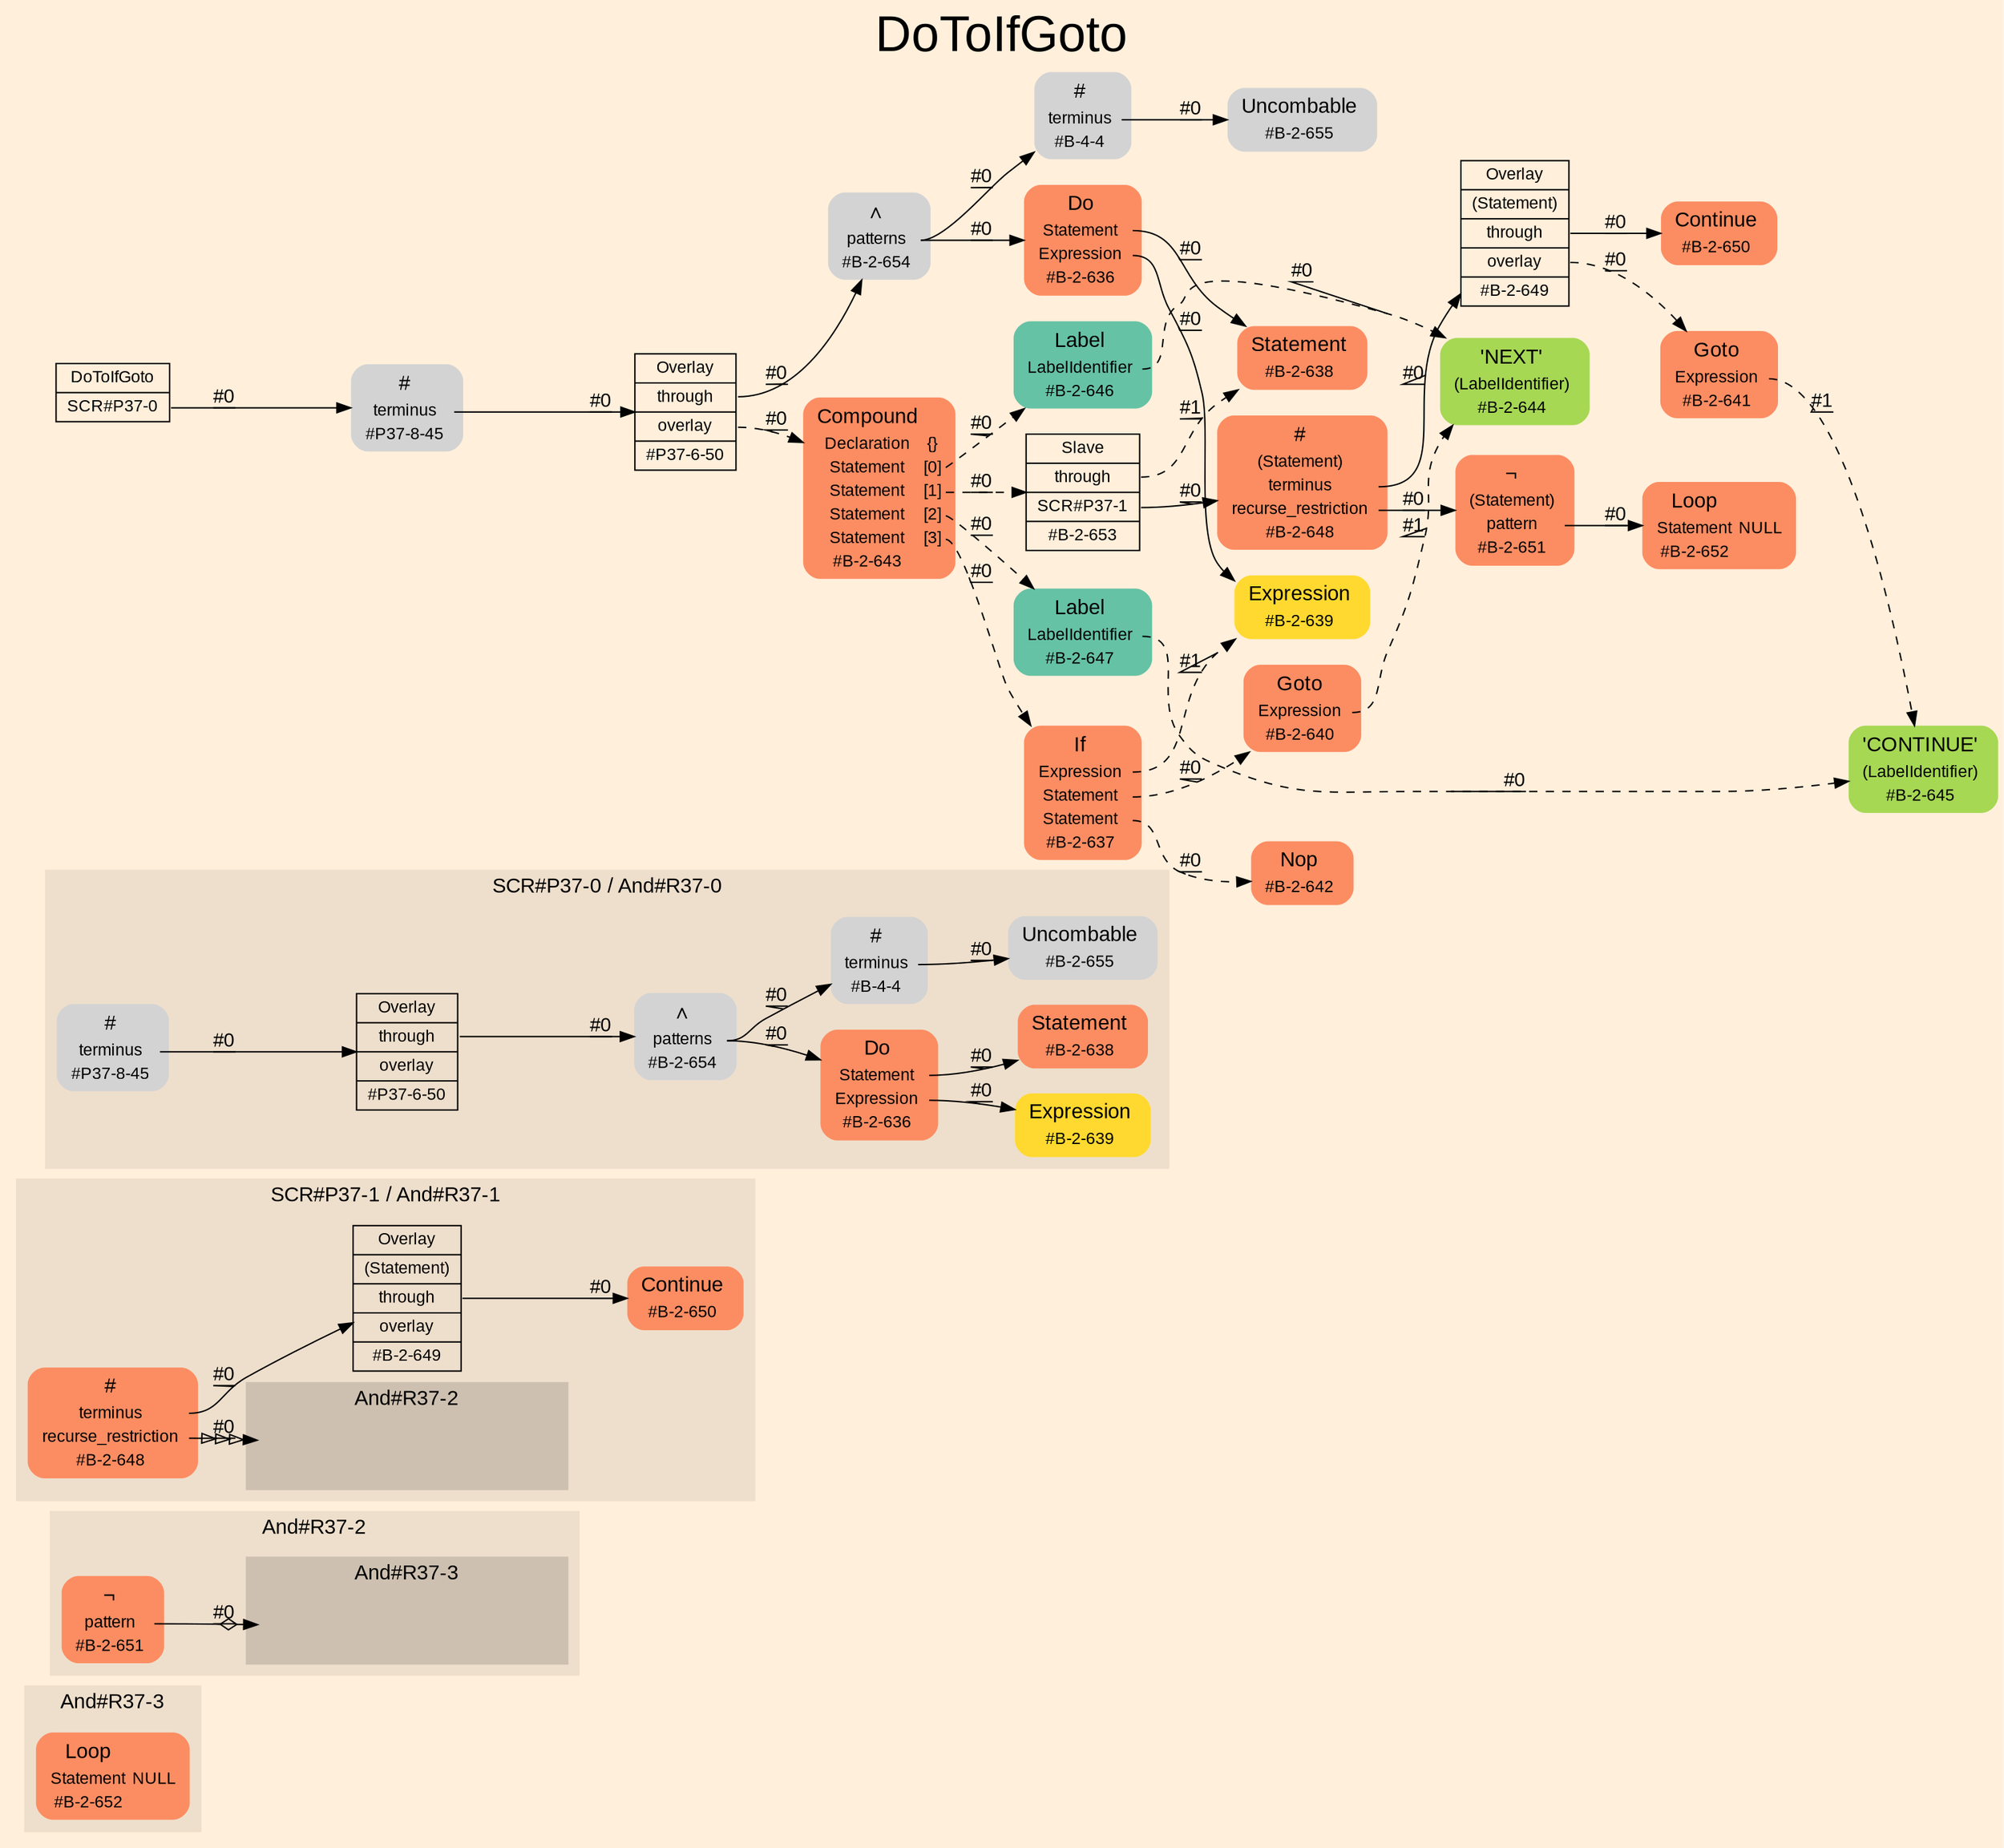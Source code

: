 digraph "DoToIfGoto" {
label = "DoToIfGoto"
labelloc = t
fontsize = "36"
graph [
    rankdir = "LR"
    ranksep = 0.3
    bgcolor = antiquewhite1
    color = black
    fontcolor = black
    fontname = "Arial"
];
node [
    fontname = "Arial"
];
edge [
    fontname = "Arial"
];

// -------------------- figure And#R37-3 --------------------
// -------- region And#R37-3 ----------
subgraph "clusterAnd#R37-3" {
    label = "And#R37-3"
    style = "filled"
    color = antiquewhite2
    fontsize = "15"
    "And#R37-3/#B-2-652" [
        // -------- block And#R37-3/#B-2-652 ----------
        shape = "plaintext"
        fillcolor = "/set28/2"
        label = <<TABLE BORDER="0" CELLBORDER="0" CELLSPACING="0">
         <TR><TD><FONT POINT-SIZE="15.0">Loop</FONT></TD><TD></TD></TR>
         <TR><TD>Statement</TD><TD PORT="port0">NULL</TD></TR>
         <TR><TD>#B-2-652</TD><TD PORT="port1"></TD></TR>
        </TABLE>>
        style = "rounded,filled"
        fontsize = "12"
    ];
    
}


// -------------------- figure And#R37-2 --------------------
// -------- region And#R37-2 ----------
subgraph "clusterAnd#R37-2" {
    label = "And#R37-2"
    style = "filled"
    color = antiquewhite2
    fontsize = "15"
    "And#R37-2/#B-2-651" [
        // -------- block And#R37-2/#B-2-651 ----------
        shape = "plaintext"
        fillcolor = "/set28/2"
        label = <<TABLE BORDER="0" CELLBORDER="0" CELLSPACING="0">
         <TR><TD><FONT POINT-SIZE="15.0">¬</FONT></TD><TD></TD></TR>
         <TR><TD>pattern</TD><TD PORT="port0"></TD></TR>
         <TR><TD>#B-2-651</TD><TD PORT="port1"></TD></TR>
        </TABLE>>
        style = "rounded,filled"
        fontsize = "12"
    ];
    
    // -------- region And#R37-2/And#R37-3 ----------
    subgraph "clusterAnd#R37-2/And#R37-3" {
        label = "And#R37-3"
        style = "filled"
        color = antiquewhite3
        fontsize = "15"
        "And#R37-2/And#R37-3/#B-2-652" [
            // -------- block And#R37-2/And#R37-3/#B-2-652 ----------
            shape = none
            fillcolor = "/set28/2"
            style = "invisible"
        ];
        
    }
    
}

"And#R37-2/#B-2-651":port0 -> "And#R37-2/And#R37-3/#B-2-652" [
    arrowhead="normalnoneodiamond"
    label = "#0"
    decorate = true
    color = black
    fontcolor = black
];


// -------------------- figure And#R37-1 --------------------
// -------- region And#R37-1 ----------
subgraph "clusterAnd#R37-1" {
    label = "SCR#P37-1 / And#R37-1"
    style = "filled"
    color = antiquewhite2
    fontsize = "15"
    "And#R37-1/#B-2-648" [
        // -------- block And#R37-1/#B-2-648 ----------
        shape = "plaintext"
        fillcolor = "/set28/2"
        label = <<TABLE BORDER="0" CELLBORDER="0" CELLSPACING="0">
         <TR><TD><FONT POINT-SIZE="15.0">#</FONT></TD><TD></TD></TR>
         <TR><TD>terminus</TD><TD PORT="port0"></TD></TR>
         <TR><TD>recurse_restriction</TD><TD PORT="port1"></TD></TR>
         <TR><TD>#B-2-648</TD><TD PORT="port2"></TD></TR>
        </TABLE>>
        style = "rounded,filled"
        fontsize = "12"
    ];
    
    "And#R37-1/#B-2-650" [
        // -------- block And#R37-1/#B-2-650 ----------
        shape = "plaintext"
        fillcolor = "/set28/2"
        label = <<TABLE BORDER="0" CELLBORDER="0" CELLSPACING="0">
         <TR><TD><FONT POINT-SIZE="15.0">Continue</FONT></TD><TD></TD></TR>
         <TR><TD>#B-2-650</TD><TD PORT="port0"></TD></TR>
        </TABLE>>
        style = "rounded,filled"
        fontsize = "12"
    ];
    
    "And#R37-1/#B-2-649" [
        // -------- block And#R37-1/#B-2-649 ----------
        shape = "record"
        fillcolor = antiquewhite2
        label = "<fixed> Overlay | <port0> (Statement) | <port1> through | <port2> overlay | <port3> #B-2-649"
        style = "filled"
        fontsize = "12"
        color = black
        fontcolor = black
    ];
    
    // -------- region And#R37-1/And#R37-2 ----------
    subgraph "clusterAnd#R37-1/And#R37-2" {
        label = "And#R37-2"
        style = "filled"
        color = antiquewhite3
        fontsize = "15"
        "And#R37-1/And#R37-2/#B-2-651" [
            // -------- block And#R37-1/And#R37-2/#B-2-651 ----------
            shape = none
            fillcolor = "/set28/2"
            style = "invisible"
        ];
        
    }
    
}

"And#R37-1/#B-2-648":port0 -> "And#R37-1/#B-2-649" [
    label = "#0"
    decorate = true
    color = black
    fontcolor = black
];

"And#R37-1/#B-2-648":port1 -> "And#R37-1/And#R37-2/#B-2-651" [
    arrowhead="normalonormalonormalonormal"
    label = "#0"
    decorate = true
    color = black
    fontcolor = black
];

"And#R37-1/#B-2-649":port1 -> "And#R37-1/#B-2-650" [
    label = "#0"
    decorate = true
    color = black
    fontcolor = black
];


// -------------------- figure And#R37-0 --------------------
// -------- region And#R37-0 ----------
subgraph "clusterAnd#R37-0" {
    label = "SCR#P37-0 / And#R37-0"
    style = "filled"
    color = antiquewhite2
    fontsize = "15"
    "And#R37-0/#B-2-639" [
        // -------- block And#R37-0/#B-2-639 ----------
        shape = "plaintext"
        fillcolor = "/set28/6"
        label = <<TABLE BORDER="0" CELLBORDER="0" CELLSPACING="0">
         <TR><TD><FONT POINT-SIZE="15.0">Expression</FONT></TD><TD></TD></TR>
         <TR><TD>#B-2-639</TD><TD PORT="port0"></TD></TR>
        </TABLE>>
        style = "rounded,filled"
        fontsize = "12"
    ];
    
    "And#R37-0/#B-2-636" [
        // -------- block And#R37-0/#B-2-636 ----------
        shape = "plaintext"
        fillcolor = "/set28/2"
        label = <<TABLE BORDER="0" CELLBORDER="0" CELLSPACING="0">
         <TR><TD><FONT POINT-SIZE="15.0">Do</FONT></TD><TD></TD></TR>
         <TR><TD>Statement</TD><TD PORT="port0"></TD></TR>
         <TR><TD>Expression</TD><TD PORT="port1"></TD></TR>
         <TR><TD>#B-2-636</TD><TD PORT="port2"></TD></TR>
        </TABLE>>
        style = "rounded,filled"
        fontsize = "12"
    ];
    
    "And#R37-0/#B-2-638" [
        // -------- block And#R37-0/#B-2-638 ----------
        shape = "plaintext"
        fillcolor = "/set28/2"
        label = <<TABLE BORDER="0" CELLBORDER="0" CELLSPACING="0">
         <TR><TD><FONT POINT-SIZE="15.0">Statement</FONT></TD><TD></TD></TR>
         <TR><TD>#B-2-638</TD><TD PORT="port0"></TD></TR>
        </TABLE>>
        style = "rounded,filled"
        fontsize = "12"
    ];
    
    "And#R37-0/#B-2-654" [
        // -------- block And#R37-0/#B-2-654 ----------
        shape = "plaintext"
        label = <<TABLE BORDER="0" CELLBORDER="0" CELLSPACING="0">
         <TR><TD><FONT POINT-SIZE="15.0">∧</FONT></TD><TD></TD></TR>
         <TR><TD>patterns</TD><TD PORT="port0"></TD></TR>
         <TR><TD>#B-2-654</TD><TD PORT="port1"></TD></TR>
        </TABLE>>
        style = "rounded,filled"
        fontsize = "12"
    ];
    
    "And#R37-0/#P37-8-45" [
        // -------- block And#R37-0/#P37-8-45 ----------
        shape = "plaintext"
        label = <<TABLE BORDER="0" CELLBORDER="0" CELLSPACING="0">
         <TR><TD><FONT POINT-SIZE="15.0">#</FONT></TD><TD></TD></TR>
         <TR><TD>terminus</TD><TD PORT="port0"></TD></TR>
         <TR><TD>#P37-8-45</TD><TD PORT="port1"></TD></TR>
        </TABLE>>
        style = "rounded,filled"
        fontsize = "12"
    ];
    
    "And#R37-0/#P37-6-50" [
        // -------- block And#R37-0/#P37-6-50 ----------
        shape = "record"
        fillcolor = antiquewhite2
        label = "<fixed> Overlay | <port0> through | <port1> overlay | <port2> #P37-6-50"
        style = "filled"
        fontsize = "12"
        color = black
        fontcolor = black
    ];
    
    "And#R37-0/#B-4-4" [
        // -------- block And#R37-0/#B-4-4 ----------
        shape = "plaintext"
        label = <<TABLE BORDER="0" CELLBORDER="0" CELLSPACING="0">
         <TR><TD><FONT POINT-SIZE="15.0">#</FONT></TD><TD></TD></TR>
         <TR><TD>terminus</TD><TD PORT="port0"></TD></TR>
         <TR><TD>#B-4-4</TD><TD PORT="port1"></TD></TR>
        </TABLE>>
        style = "rounded,filled"
        fontsize = "12"
    ];
    
    "And#R37-0/#B-2-655" [
        // -------- block And#R37-0/#B-2-655 ----------
        shape = "plaintext"
        label = <<TABLE BORDER="0" CELLBORDER="0" CELLSPACING="0">
         <TR><TD><FONT POINT-SIZE="15.0">Uncombable</FONT></TD><TD></TD></TR>
         <TR><TD>#B-2-655</TD><TD PORT="port0"></TD></TR>
        </TABLE>>
        style = "rounded,filled"
        fontsize = "12"
    ];
    
}

"And#R37-0/#B-2-636":port0 -> "And#R37-0/#B-2-638" [
    label = "#0"
    decorate = true
    color = black
    fontcolor = black
];

"And#R37-0/#B-2-636":port1 -> "And#R37-0/#B-2-639" [
    label = "#0"
    decorate = true
    color = black
    fontcolor = black
];

"And#R37-0/#B-2-654":port0 -> "And#R37-0/#B-2-636" [
    label = "#0"
    decorate = true
    color = black
    fontcolor = black
];

"And#R37-0/#B-2-654":port0 -> "And#R37-0/#B-4-4" [
    label = "#0"
    decorate = true
    color = black
    fontcolor = black
];

"And#R37-0/#P37-8-45":port0 -> "And#R37-0/#P37-6-50" [
    label = "#0"
    decorate = true
    color = black
    fontcolor = black
];

"And#R37-0/#P37-6-50":port0 -> "And#R37-0/#B-2-654" [
    label = "#0"
    decorate = true
    color = black
    fontcolor = black
];

"And#R37-0/#B-4-4":port0 -> "And#R37-0/#B-2-655" [
    label = "#0"
    decorate = true
    color = black
    fontcolor = black
];


// -------------------- transformation figure --------------------
"CR#P37-0" [
    // -------- block CR#P37-0 ----------
    shape = "record"
    fillcolor = antiquewhite1
    label = "<fixed> DoToIfGoto | <port0> SCR#P37-0"
    style = "filled"
    fontsize = "12"
    color = black
    fontcolor = black
];

"#P37-8-45" [
    // -------- block #P37-8-45 ----------
    shape = "plaintext"
    label = <<TABLE BORDER="0" CELLBORDER="0" CELLSPACING="0">
     <TR><TD><FONT POINT-SIZE="15.0">#</FONT></TD><TD></TD></TR>
     <TR><TD>terminus</TD><TD PORT="port0"></TD></TR>
     <TR><TD>#P37-8-45</TD><TD PORT="port1"></TD></TR>
    </TABLE>>
    style = "rounded,filled"
    fontsize = "12"
];

"#P37-6-50" [
    // -------- block #P37-6-50 ----------
    shape = "record"
    fillcolor = antiquewhite1
    label = "<fixed> Overlay | <port0> through | <port1> overlay | <port2> #P37-6-50"
    style = "filled"
    fontsize = "12"
    color = black
    fontcolor = black
];

"#B-2-654" [
    // -------- block #B-2-654 ----------
    shape = "plaintext"
    label = <<TABLE BORDER="0" CELLBORDER="0" CELLSPACING="0">
     <TR><TD><FONT POINT-SIZE="15.0">∧</FONT></TD><TD></TD></TR>
     <TR><TD>patterns</TD><TD PORT="port0"></TD></TR>
     <TR><TD>#B-2-654</TD><TD PORT="port1"></TD></TR>
    </TABLE>>
    style = "rounded,filled"
    fontsize = "12"
];

"#B-2-636" [
    // -------- block #B-2-636 ----------
    shape = "plaintext"
    fillcolor = "/set28/2"
    label = <<TABLE BORDER="0" CELLBORDER="0" CELLSPACING="0">
     <TR><TD><FONT POINT-SIZE="15.0">Do</FONT></TD><TD></TD></TR>
     <TR><TD>Statement</TD><TD PORT="port0"></TD></TR>
     <TR><TD>Expression</TD><TD PORT="port1"></TD></TR>
     <TR><TD>#B-2-636</TD><TD PORT="port2"></TD></TR>
    </TABLE>>
    style = "rounded,filled"
    fontsize = "12"
];

"#B-2-638" [
    // -------- block #B-2-638 ----------
    shape = "plaintext"
    fillcolor = "/set28/2"
    label = <<TABLE BORDER="0" CELLBORDER="0" CELLSPACING="0">
     <TR><TD><FONT POINT-SIZE="15.0">Statement</FONT></TD><TD></TD></TR>
     <TR><TD>#B-2-638</TD><TD PORT="port0"></TD></TR>
    </TABLE>>
    style = "rounded,filled"
    fontsize = "12"
];

"#B-2-639" [
    // -------- block #B-2-639 ----------
    shape = "plaintext"
    fillcolor = "/set28/6"
    label = <<TABLE BORDER="0" CELLBORDER="0" CELLSPACING="0">
     <TR><TD><FONT POINT-SIZE="15.0">Expression</FONT></TD><TD></TD></TR>
     <TR><TD>#B-2-639</TD><TD PORT="port0"></TD></TR>
    </TABLE>>
    style = "rounded,filled"
    fontsize = "12"
];

"#B-4-4" [
    // -------- block #B-4-4 ----------
    shape = "plaintext"
    label = <<TABLE BORDER="0" CELLBORDER="0" CELLSPACING="0">
     <TR><TD><FONT POINT-SIZE="15.0">#</FONT></TD><TD></TD></TR>
     <TR><TD>terminus</TD><TD PORT="port0"></TD></TR>
     <TR><TD>#B-4-4</TD><TD PORT="port1"></TD></TR>
    </TABLE>>
    style = "rounded,filled"
    fontsize = "12"
];

"#B-2-655" [
    // -------- block #B-2-655 ----------
    shape = "plaintext"
    label = <<TABLE BORDER="0" CELLBORDER="0" CELLSPACING="0">
     <TR><TD><FONT POINT-SIZE="15.0">Uncombable</FONT></TD><TD></TD></TR>
     <TR><TD>#B-2-655</TD><TD PORT="port0"></TD></TR>
    </TABLE>>
    style = "rounded,filled"
    fontsize = "12"
];

"#B-2-643" [
    // -------- block #B-2-643 ----------
    shape = "plaintext"
    fillcolor = "/set28/2"
    label = <<TABLE BORDER="0" CELLBORDER="0" CELLSPACING="0">
     <TR><TD><FONT POINT-SIZE="15.0">Compound</FONT></TD><TD></TD></TR>
     <TR><TD>Declaration</TD><TD PORT="port0">{}</TD></TR>
     <TR><TD>Statement</TD><TD PORT="port1">[0]</TD></TR>
     <TR><TD>Statement</TD><TD PORT="port2">[1]</TD></TR>
     <TR><TD>Statement</TD><TD PORT="port3">[2]</TD></TR>
     <TR><TD>Statement</TD><TD PORT="port4">[3]</TD></TR>
     <TR><TD>#B-2-643</TD><TD PORT="port5"></TD></TR>
    </TABLE>>
    style = "rounded,filled"
    fontsize = "12"
];

"#B-2-646" [
    // -------- block #B-2-646 ----------
    shape = "plaintext"
    fillcolor = "/set28/1"
    label = <<TABLE BORDER="0" CELLBORDER="0" CELLSPACING="0">
     <TR><TD><FONT POINT-SIZE="15.0">Label</FONT></TD><TD></TD></TR>
     <TR><TD>LabelIdentifier</TD><TD PORT="port0"></TD></TR>
     <TR><TD>#B-2-646</TD><TD PORT="port1"></TD></TR>
    </TABLE>>
    style = "rounded,filled"
    fontsize = "12"
];

"#B-2-644" [
    // -------- block #B-2-644 ----------
    shape = "plaintext"
    fillcolor = "/set28/5"
    label = <<TABLE BORDER="0" CELLBORDER="0" CELLSPACING="0">
     <TR><TD><FONT POINT-SIZE="15.0">'NEXT'</FONT></TD><TD></TD></TR>
     <TR><TD>(LabelIdentifier)</TD><TD PORT="port0"></TD></TR>
     <TR><TD>#B-2-644</TD><TD PORT="port1"></TD></TR>
    </TABLE>>
    style = "rounded,filled"
    fontsize = "12"
];

"#B-2-653" [
    // -------- block #B-2-653 ----------
    shape = "record"
    fillcolor = antiquewhite1
    label = "<fixed> Slave | <port0> through | <port1> SCR#P37-1 | <port2> #B-2-653"
    style = "filled"
    fontsize = "12"
    color = black
    fontcolor = black
];

"#B-2-648" [
    // -------- block #B-2-648 ----------
    shape = "plaintext"
    fillcolor = "/set28/2"
    label = <<TABLE BORDER="0" CELLBORDER="0" CELLSPACING="0">
     <TR><TD><FONT POINT-SIZE="15.0">#</FONT></TD><TD></TD></TR>
     <TR><TD>(Statement)</TD><TD PORT="port0"></TD></TR>
     <TR><TD>terminus</TD><TD PORT="port1"></TD></TR>
     <TR><TD>recurse_restriction</TD><TD PORT="port2"></TD></TR>
     <TR><TD>#B-2-648</TD><TD PORT="port3"></TD></TR>
    </TABLE>>
    style = "rounded,filled"
    fontsize = "12"
];

"#B-2-649" [
    // -------- block #B-2-649 ----------
    shape = "record"
    fillcolor = antiquewhite1
    label = "<fixed> Overlay | <port0> (Statement) | <port1> through | <port2> overlay | <port3> #B-2-649"
    style = "filled"
    fontsize = "12"
    color = black
    fontcolor = black
];

"#B-2-650" [
    // -------- block #B-2-650 ----------
    shape = "plaintext"
    fillcolor = "/set28/2"
    label = <<TABLE BORDER="0" CELLBORDER="0" CELLSPACING="0">
     <TR><TD><FONT POINT-SIZE="15.0">Continue</FONT></TD><TD></TD></TR>
     <TR><TD>#B-2-650</TD><TD PORT="port0"></TD></TR>
    </TABLE>>
    style = "rounded,filled"
    fontsize = "12"
];

"#B-2-641" [
    // -------- block #B-2-641 ----------
    shape = "plaintext"
    fillcolor = "/set28/2"
    label = <<TABLE BORDER="0" CELLBORDER="0" CELLSPACING="0">
     <TR><TD><FONT POINT-SIZE="15.0">Goto</FONT></TD><TD></TD></TR>
     <TR><TD>Expression</TD><TD PORT="port0"></TD></TR>
     <TR><TD>#B-2-641</TD><TD PORT="port1"></TD></TR>
    </TABLE>>
    style = "rounded,filled"
    fontsize = "12"
];

"#B-2-645" [
    // -------- block #B-2-645 ----------
    shape = "plaintext"
    fillcolor = "/set28/5"
    label = <<TABLE BORDER="0" CELLBORDER="0" CELLSPACING="0">
     <TR><TD><FONT POINT-SIZE="15.0">'CONTINUE'</FONT></TD><TD></TD></TR>
     <TR><TD>(LabelIdentifier)</TD><TD PORT="port0"></TD></TR>
     <TR><TD>#B-2-645</TD><TD PORT="port1"></TD></TR>
    </TABLE>>
    style = "rounded,filled"
    fontsize = "12"
];

"#B-2-651" [
    // -------- block #B-2-651 ----------
    shape = "plaintext"
    fillcolor = "/set28/2"
    label = <<TABLE BORDER="0" CELLBORDER="0" CELLSPACING="0">
     <TR><TD><FONT POINT-SIZE="15.0">¬</FONT></TD><TD></TD></TR>
     <TR><TD>(Statement)</TD><TD PORT="port0"></TD></TR>
     <TR><TD>pattern</TD><TD PORT="port1"></TD></TR>
     <TR><TD>#B-2-651</TD><TD PORT="port2"></TD></TR>
    </TABLE>>
    style = "rounded,filled"
    fontsize = "12"
];

"#B-2-652" [
    // -------- block #B-2-652 ----------
    shape = "plaintext"
    fillcolor = "/set28/2"
    label = <<TABLE BORDER="0" CELLBORDER="0" CELLSPACING="0">
     <TR><TD><FONT POINT-SIZE="15.0">Loop</FONT></TD><TD></TD></TR>
     <TR><TD>Statement</TD><TD PORT="port0">NULL</TD></TR>
     <TR><TD>#B-2-652</TD><TD PORT="port1"></TD></TR>
    </TABLE>>
    style = "rounded,filled"
    fontsize = "12"
];

"#B-2-647" [
    // -------- block #B-2-647 ----------
    shape = "plaintext"
    fillcolor = "/set28/1"
    label = <<TABLE BORDER="0" CELLBORDER="0" CELLSPACING="0">
     <TR><TD><FONT POINT-SIZE="15.0">Label</FONT></TD><TD></TD></TR>
     <TR><TD>LabelIdentifier</TD><TD PORT="port0"></TD></TR>
     <TR><TD>#B-2-647</TD><TD PORT="port1"></TD></TR>
    </TABLE>>
    style = "rounded,filled"
    fontsize = "12"
];

"#B-2-637" [
    // -------- block #B-2-637 ----------
    shape = "plaintext"
    fillcolor = "/set28/2"
    label = <<TABLE BORDER="0" CELLBORDER="0" CELLSPACING="0">
     <TR><TD><FONT POINT-SIZE="15.0">If</FONT></TD><TD></TD></TR>
     <TR><TD>Expression</TD><TD PORT="port0"></TD></TR>
     <TR><TD>Statement</TD><TD PORT="port1"></TD></TR>
     <TR><TD>Statement</TD><TD PORT="port2"></TD></TR>
     <TR><TD>#B-2-637</TD><TD PORT="port3"></TD></TR>
    </TABLE>>
    style = "rounded,filled"
    fontsize = "12"
];

"#B-2-640" [
    // -------- block #B-2-640 ----------
    shape = "plaintext"
    fillcolor = "/set28/2"
    label = <<TABLE BORDER="0" CELLBORDER="0" CELLSPACING="0">
     <TR><TD><FONT POINT-SIZE="15.0">Goto</FONT></TD><TD></TD></TR>
     <TR><TD>Expression</TD><TD PORT="port0"></TD></TR>
     <TR><TD>#B-2-640</TD><TD PORT="port1"></TD></TR>
    </TABLE>>
    style = "rounded,filled"
    fontsize = "12"
];

"#B-2-642" [
    // -------- block #B-2-642 ----------
    shape = "plaintext"
    fillcolor = "/set28/2"
    label = <<TABLE BORDER="0" CELLBORDER="0" CELLSPACING="0">
     <TR><TD><FONT POINT-SIZE="15.0">Nop</FONT></TD><TD></TD></TR>
     <TR><TD>#B-2-642</TD><TD PORT="port0"></TD></TR>
    </TABLE>>
    style = "rounded,filled"
    fontsize = "12"
];

"CR#P37-0":port0 -> "#P37-8-45" [
    label = "#0"
    decorate = true
    color = black
    fontcolor = black
];

"#P37-8-45":port0 -> "#P37-6-50" [
    label = "#0"
    decorate = true
    color = black
    fontcolor = black
];

"#P37-6-50":port0 -> "#B-2-654" [
    label = "#0"
    decorate = true
    color = black
    fontcolor = black
];

"#P37-6-50":port1 -> "#B-2-643" [
    style="dashed"
    label = "#0"
    decorate = true
    color = black
    fontcolor = black
];

"#B-2-654":port0 -> "#B-2-636" [
    label = "#0"
    decorate = true
    color = black
    fontcolor = black
];

"#B-2-654":port0 -> "#B-4-4" [
    label = "#0"
    decorate = true
    color = black
    fontcolor = black
];

"#B-2-636":port0 -> "#B-2-638" [
    label = "#0"
    decorate = true
    color = black
    fontcolor = black
];

"#B-2-636":port1 -> "#B-2-639" [
    label = "#0"
    decorate = true
    color = black
    fontcolor = black
];

"#B-4-4":port0 -> "#B-2-655" [
    label = "#0"
    decorate = true
    color = black
    fontcolor = black
];

"#B-2-643":port1 -> "#B-2-646" [
    style="dashed"
    label = "#0"
    decorate = true
    color = black
    fontcolor = black
];

"#B-2-643":port2 -> "#B-2-653" [
    style="dashed"
    label = "#0"
    decorate = true
    color = black
    fontcolor = black
];

"#B-2-643":port3 -> "#B-2-647" [
    style="dashed"
    label = "#0"
    decorate = true
    color = black
    fontcolor = black
];

"#B-2-643":port4 -> "#B-2-637" [
    style="dashed"
    label = "#0"
    decorate = true
    color = black
    fontcolor = black
];

"#B-2-646":port0 -> "#B-2-644" [
    style="dashed"
    label = "#0"
    decorate = true
    color = black
    fontcolor = black
];

"#B-2-653":port0 -> "#B-2-638" [
    style="dashed"
    label = "#1"
    decorate = true
    color = black
    fontcolor = black
];

"#B-2-653":port1 -> "#B-2-648" [
    label = "#0"
    decorate = true
    color = black
    fontcolor = black
];

"#B-2-648":port1 -> "#B-2-649" [
    label = "#0"
    decorate = true
    color = black
    fontcolor = black
];

"#B-2-648":port2 -> "#B-2-651" [
    label = "#0"
    decorate = true
    color = black
    fontcolor = black
];

"#B-2-649":port1 -> "#B-2-650" [
    label = "#0"
    decorate = true
    color = black
    fontcolor = black
];

"#B-2-649":port2 -> "#B-2-641" [
    style="dashed"
    label = "#0"
    decorate = true
    color = black
    fontcolor = black
];

"#B-2-641":port0 -> "#B-2-645" [
    style="dashed"
    label = "#1"
    decorate = true
    color = black
    fontcolor = black
];

"#B-2-651":port1 -> "#B-2-652" [
    label = "#0"
    decorate = true
    color = black
    fontcolor = black
];

"#B-2-647":port0 -> "#B-2-645" [
    style="dashed"
    label = "#0"
    decorate = true
    color = black
    fontcolor = black
];

"#B-2-637":port0 -> "#B-2-639" [
    style="dashed"
    label = "#1"
    decorate = true
    color = black
    fontcolor = black
];

"#B-2-637":port1 -> "#B-2-640" [
    style="dashed"
    label = "#0"
    decorate = true
    color = black
    fontcolor = black
];

"#B-2-637":port2 -> "#B-2-642" [
    style="dashed"
    label = "#0"
    decorate = true
    color = black
    fontcolor = black
];

"#B-2-640":port0 -> "#B-2-644" [
    style="dashed"
    label = "#1"
    decorate = true
    color = black
    fontcolor = black
];


}
